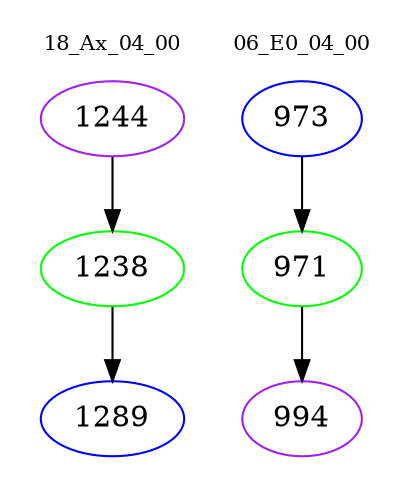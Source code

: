 digraph{
subgraph cluster_0 {
color = white
label = "18_Ax_04_00";
fontsize=10;
T0_1244 [label="1244", color="purple"]
T0_1244 -> T0_1238 [color="black"]
T0_1238 [label="1238", color="green"]
T0_1238 -> T0_1289 [color="black"]
T0_1289 [label="1289", color="blue"]
}
subgraph cluster_1 {
color = white
label = "06_E0_04_00";
fontsize=10;
T1_973 [label="973", color="blue"]
T1_973 -> T1_971 [color="black"]
T1_971 [label="971", color="green"]
T1_971 -> T1_994 [color="black"]
T1_994 [label="994", color="purple"]
}
}
